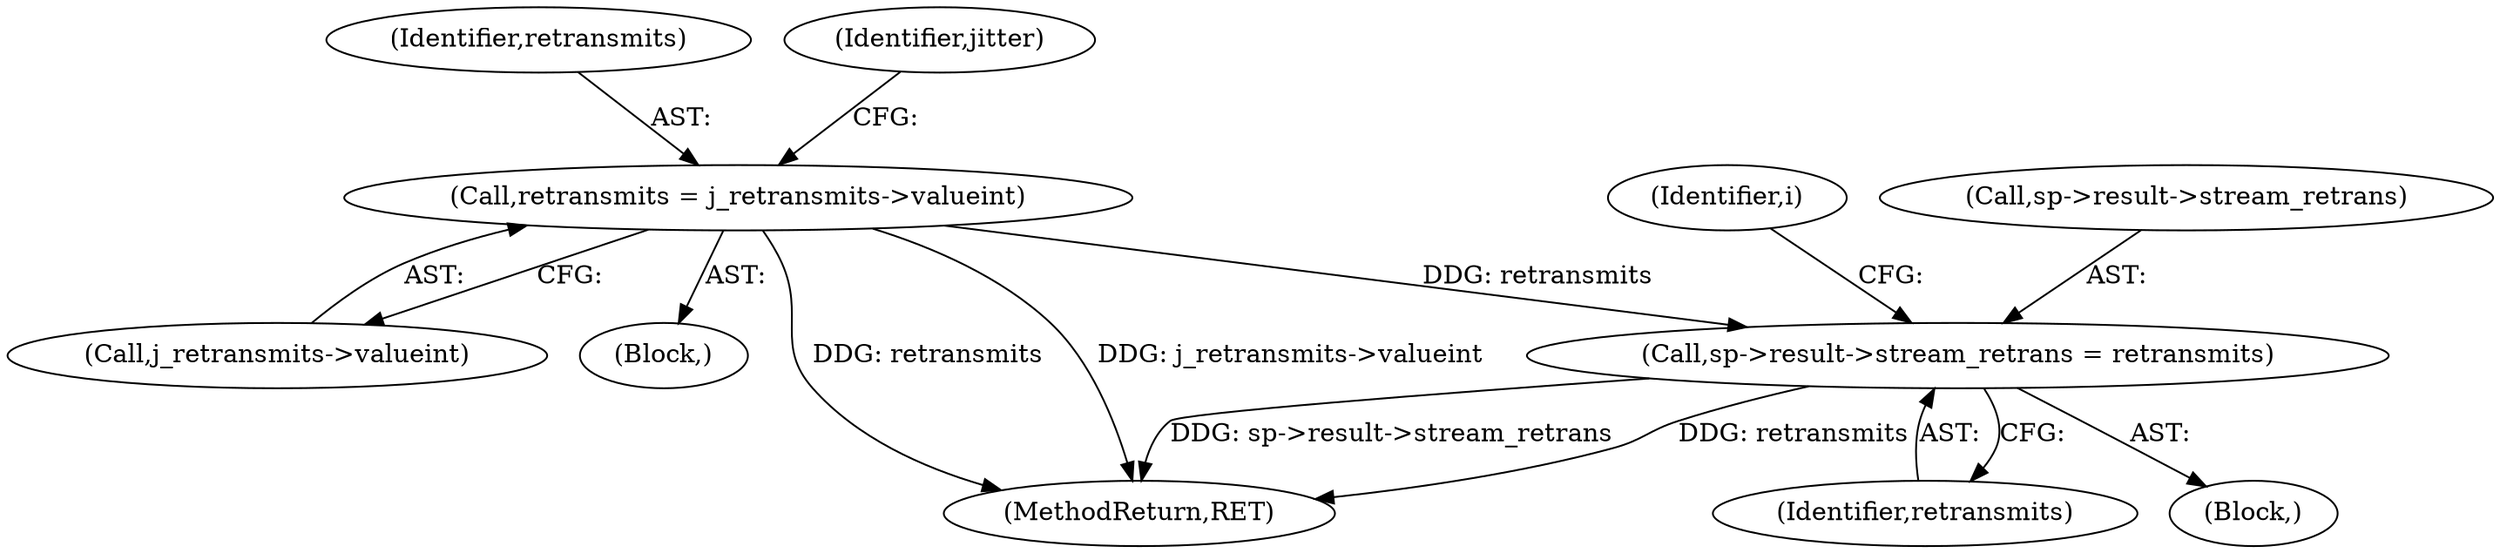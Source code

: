 digraph "0_iperf_91f2fa59e8ed80dfbf400add0164ee0e508e412a_48@pointer" {
"1000454" [label="(Call,sp->result->stream_retrans = retransmits)"];
"1000377" [label="(Call,retransmits = j_retransmits->valueint)"];
"1000454" [label="(Call,sp->result->stream_retrans = retransmits)"];
"1000379" [label="(Call,j_retransmits->valueint)"];
"1000282" [label="(Identifier,i)"];
"1000510" [label="(MethodReturn,RET)"];
"1000366" [label="(Block,)"];
"1000378" [label="(Identifier,retransmits)"];
"1000446" [label="(Block,)"];
"1000377" [label="(Call,retransmits = j_retransmits->valueint)"];
"1000460" [label="(Identifier,retransmits)"];
"1000383" [label="(Identifier,jitter)"];
"1000455" [label="(Call,sp->result->stream_retrans)"];
"1000454" -> "1000446"  [label="AST: "];
"1000454" -> "1000460"  [label="CFG: "];
"1000455" -> "1000454"  [label="AST: "];
"1000460" -> "1000454"  [label="AST: "];
"1000282" -> "1000454"  [label="CFG: "];
"1000454" -> "1000510"  [label="DDG: sp->result->stream_retrans"];
"1000454" -> "1000510"  [label="DDG: retransmits"];
"1000377" -> "1000454"  [label="DDG: retransmits"];
"1000377" -> "1000366"  [label="AST: "];
"1000377" -> "1000379"  [label="CFG: "];
"1000378" -> "1000377"  [label="AST: "];
"1000379" -> "1000377"  [label="AST: "];
"1000383" -> "1000377"  [label="CFG: "];
"1000377" -> "1000510"  [label="DDG: j_retransmits->valueint"];
"1000377" -> "1000510"  [label="DDG: retransmits"];
}
